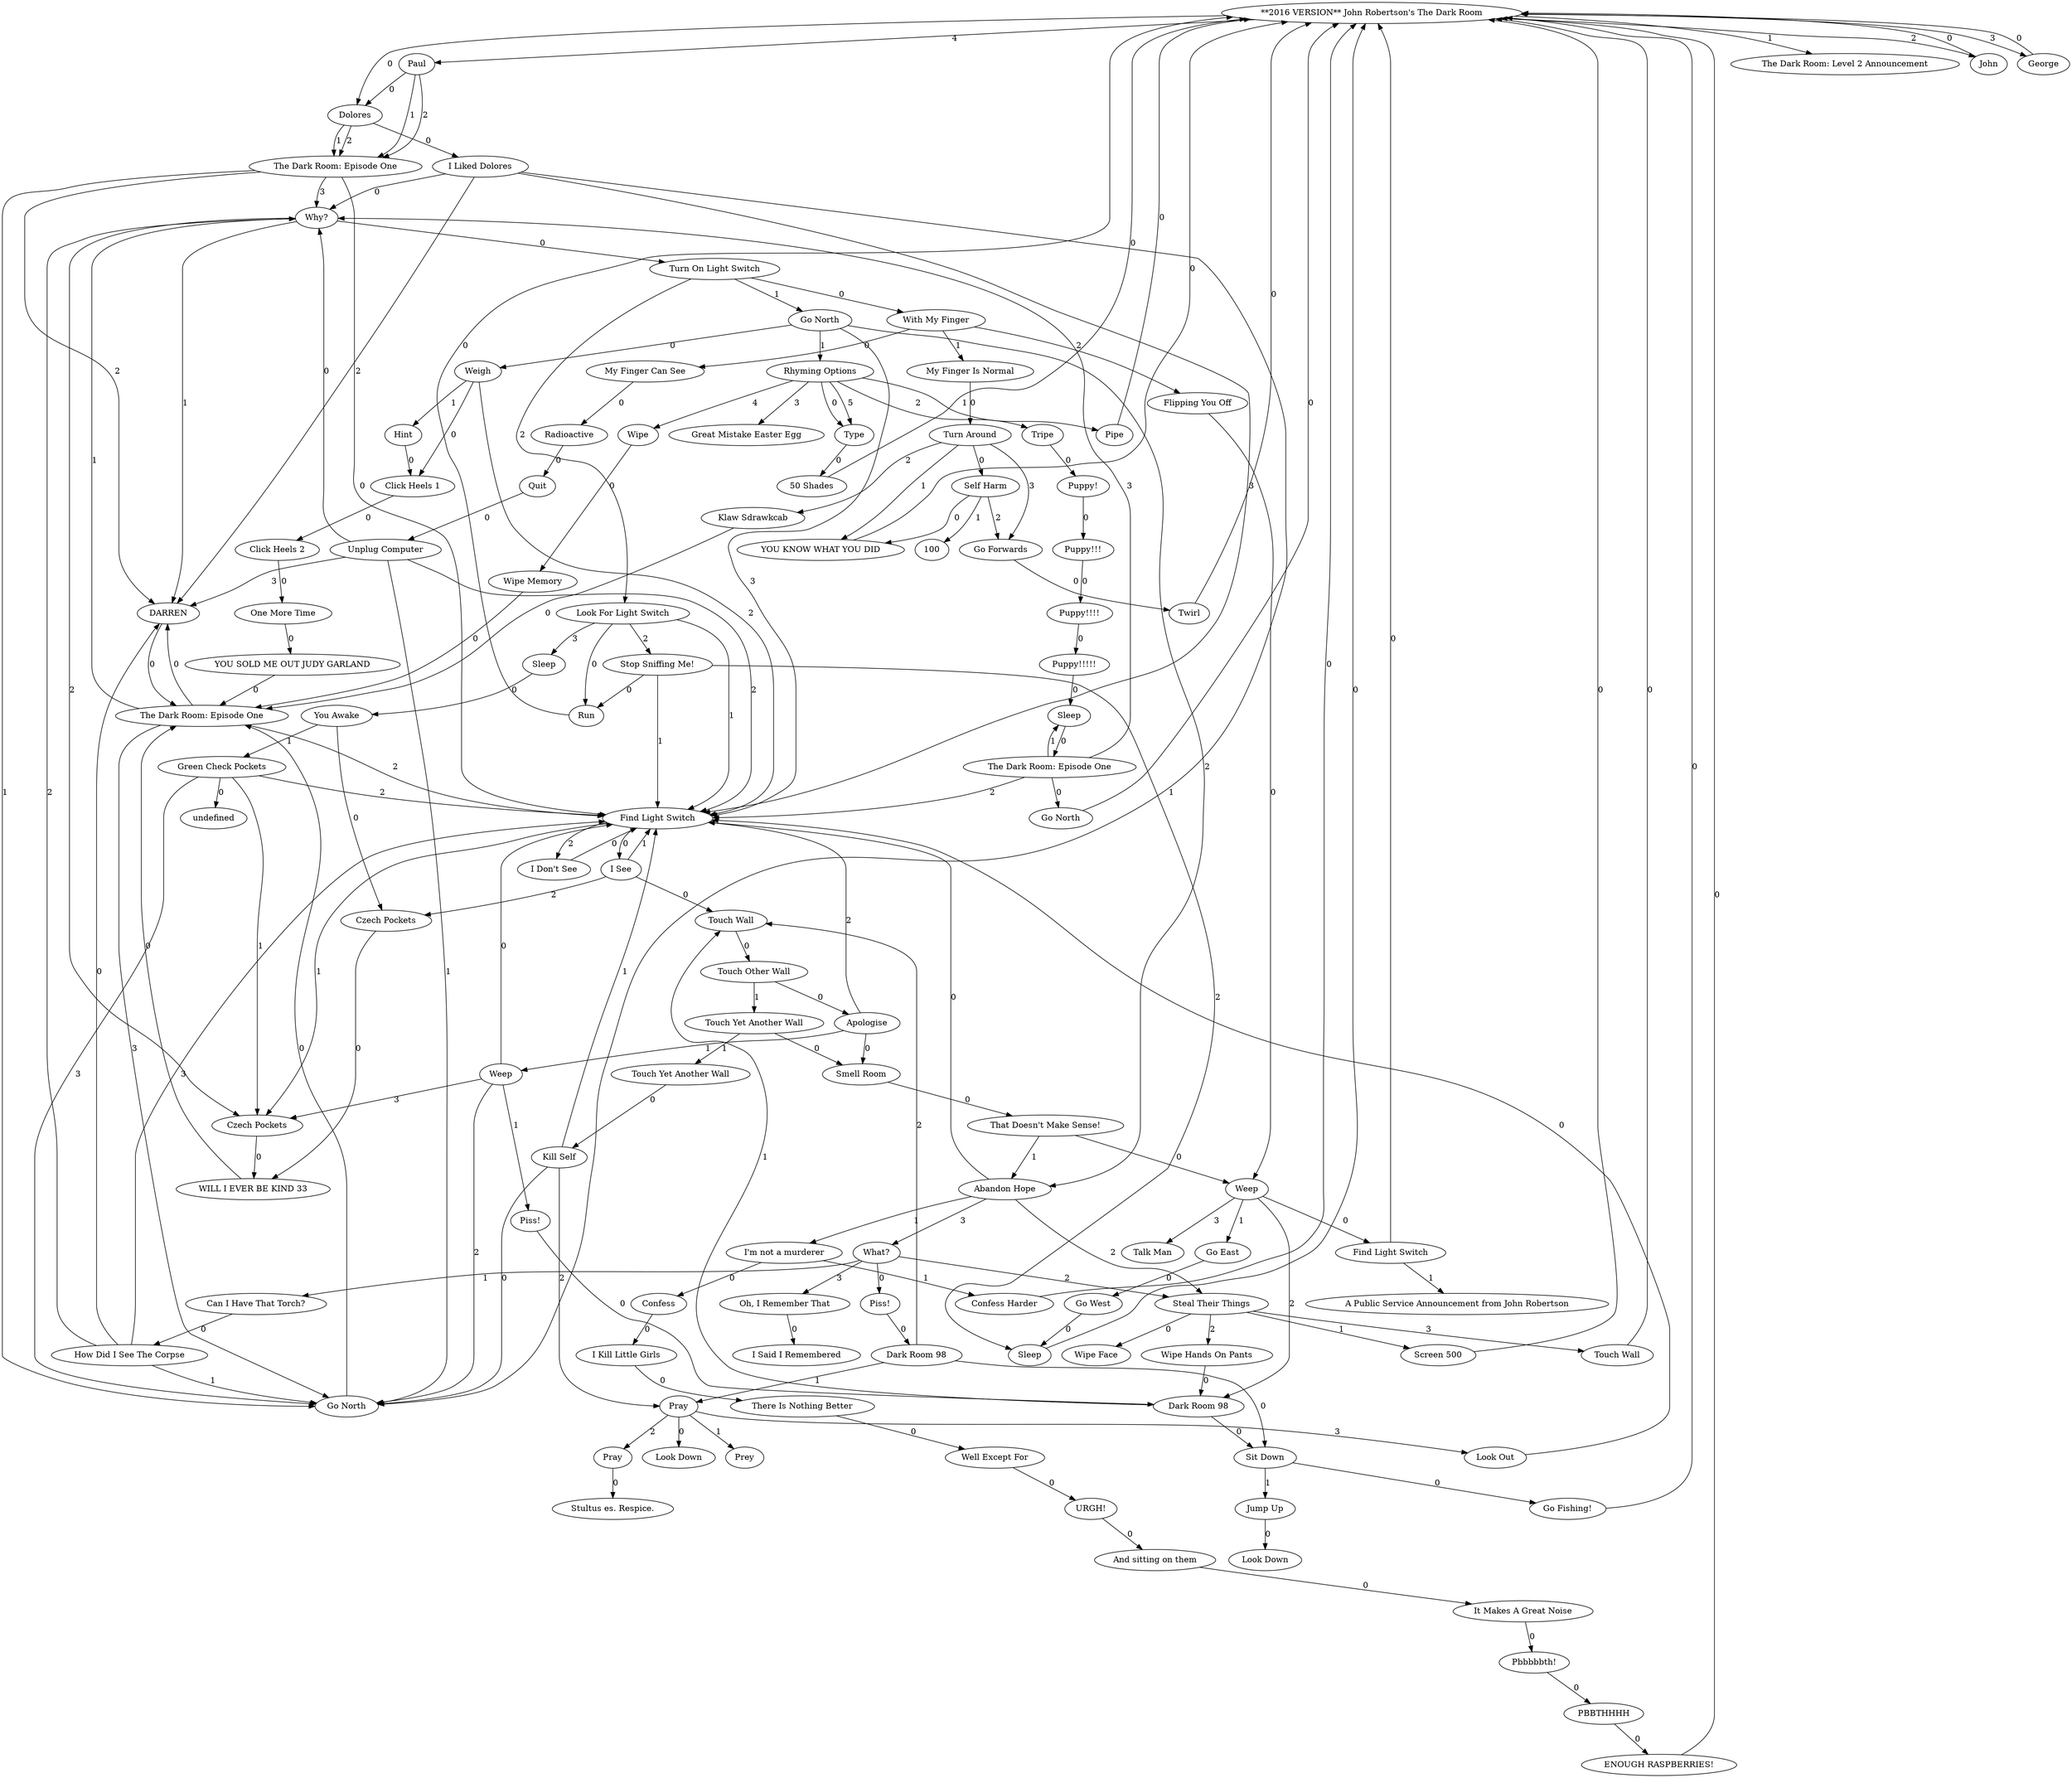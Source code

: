 digraph {
"Jm-Kmw8pKXw" [label="**2016 VERSION** John Robertson's The Dark Room"]
"Jm-Kmw8pKXw" -> "xCXuolU9ZWg" [label="0"]
"Jm-Kmw8pKXw" -> "kn5soABF9pM" [label="1"]
"Jm-Kmw8pKXw" -> "KVEbxO886I0" [label="2"]
"Jm-Kmw8pKXw" -> "-syC03GL5ZI" [label="3"]
"Jm-Kmw8pKXw" -> "it4ZcjADtkQ" [label="4"]
"kn5soABF9pM" [label="The Dark Room: Level 2 Announcement"]
"xCXuolU9ZWg" [label="Dolores"]
"xCXuolU9ZWg" -> "9WX_8jwXrmM" [label="0"]
"xCXuolU9ZWg" -> "KWluDIzMZzk" [label="1"]
"xCXuolU9ZWg" -> "KWluDIzMZzk" [label="2"]
"KVEbxO886I0" [label="John"]
"KVEbxO886I0" -> "Jm-Kmw8pKXw" [label="0"]
"it4ZcjADtkQ" [label="Paul"]
"it4ZcjADtkQ" -> "xCXuolU9ZWg" [label="0"]
"it4ZcjADtkQ" -> "KWluDIzMZzk" [label="1"]
"it4ZcjADtkQ" -> "KWluDIzMZzk" [label="2"]
"-syC03GL5ZI" [label="George"]
"-syC03GL5ZI" -> "Jm-Kmw8pKXw" [label="0"]
"9WX_8jwXrmM" [label="I Liked Dolores"]
"9WX_8jwXrmM" -> "qFB0TzD384c" [label="0"]
"9WX_8jwXrmM" -> "iosk15W8O0Y" [label="1"]
"9WX_8jwXrmM" -> "deWHYi6LS0M" [label="2"]
"9WX_8jwXrmM" -> "Ov7PhX72mlk" [label="3"]
"KWluDIzMZzk" [label="The Dark Room: Episode One"]
"KWluDIzMZzk" -> "Ov7PhX72mlk" [label="0"]
"KWluDIzMZzk" -> "iosk15W8O0Y" [label="1"]
"KWluDIzMZzk" -> "deWHYi6LS0M" [label="2"]
"KWluDIzMZzk" -> "qFB0TzD384c" [label="3"]
"qFB0TzD384c" [label="Why?"]
"qFB0TzD384c" -> "1agH6-HyCHU" [label="0"]
"qFB0TzD384c" -> "deWHYi6LS0M" [label="1"]
"qFB0TzD384c" -> "mEuzch31oqo" [label="2"]
"deWHYi6LS0M" [label="DARREN"]
"deWHYi6LS0M" -> "c0Q1ZZodjE8" [label="0"]
"iosk15W8O0Y" [label="Go North"]
"iosk15W8O0Y" -> "c0Q1ZZodjE8" [label="0"]
"Ov7PhX72mlk" [label="Find Light Switch"]
"Ov7PhX72mlk" -> "LRPTA0vIk9s" [label="0"]
"Ov7PhX72mlk" -> "mEuzch31oqo" [label="1"]
"Ov7PhX72mlk" -> "IgJAEEc_ZCs" [label="2"]
"mEuzch31oqo" [label="Czech Pockets"]
"mEuzch31oqo" -> "TauZx61BdHc" [label="0"]
"1agH6-HyCHU" [label="Turn On Light Switch"]
"1agH6-HyCHU" -> "3lY6ovYNPVY" [label="0"]
"1agH6-HyCHU" -> "lvVVQ5IQ2pg" [label="1"]
"1agH6-HyCHU" -> "zu5VZdV8CFo" [label="2"]
"c0Q1ZZodjE8" [label="The Dark Room: Episode One"]
"c0Q1ZZodjE8" -> "deWHYi6LS0M" [label="0"]
"c0Q1ZZodjE8" -> "qFB0TzD384c" [label="1"]
"c0Q1ZZodjE8" -> "Ov7PhX72mlk" [label="2"]
"c0Q1ZZodjE8" -> "iosk15W8O0Y" [label="3"]
"IgJAEEc_ZCs" [label="I Don't See"]
"IgJAEEc_ZCs" -> "Ov7PhX72mlk" [label="0"]
"LRPTA0vIk9s" [label="I See"]
"LRPTA0vIk9s" -> "tfemjZC6wX4" [label="0"]
"LRPTA0vIk9s" -> "Ov7PhX72mlk" [label="1"]
"LRPTA0vIk9s" -> "-tOr6132GIE" [label="2"]
"3lY6ovYNPVY" [label="With My Finger"]
"3lY6ovYNPVY" -> "9zPo5fbZ8-s" [label="0"]
"3lY6ovYNPVY" -> "pQgIaMTxBEc" [label="1"]
"3lY6ovYNPVY" -> "Kz3ldpH9GOE" [label="2"]
"lvVVQ5IQ2pg" [label="Go North"]
"lvVVQ5IQ2pg" -> "4PkLbNk0qKc" [label="0"]
"lvVVQ5IQ2pg" -> "SHvUOjxuYr8" [label="1"]
"lvVVQ5IQ2pg" -> "LFHc2HG5wRM" [label="2"]
"lvVVQ5IQ2pg" -> "Ov7PhX72mlk" [label="3"]
"TauZx61BdHc" [label="WILL I EVER BE KIND 33"]
"TauZx61BdHc" -> "c0Q1ZZodjE8" [label="0"]
"zu5VZdV8CFo" [label="Look For Light Switch"]
"zu5VZdV8CFo" -> "H0WdJ2wLfrE" [label="0"]
"zu5VZdV8CFo" -> "Ov7PhX72mlk" [label="1"]
"zu5VZdV8CFo" -> "IhI6c0zY9hQ" [label="2"]
"zu5VZdV8CFo" -> "LYgmpy7_UTg" [label="3"]
"tfemjZC6wX4" [label="Touch Wall"]
"tfemjZC6wX4" -> "AaHGIQT9Pfw" [label="0"]
"-tOr6132GIE" [label="Czech Pockets"]
"-tOr6132GIE" -> "TauZx61BdHc" [label="0"]
"9zPo5fbZ8-s" [label="My Finger Can See"]
"9zPo5fbZ8-s" -> "3taDc-UG4xc" [label="0"]
"Kz3ldpH9GOE" [label="Flipping You Off"]
"Kz3ldpH9GOE" -> "_or32nIfnUY" [label="0"]
"pQgIaMTxBEc" [label="My Finger Is Normal"]
"pQgIaMTxBEc" -> "yXjo8XKFPI4" [label="0"]
"4PkLbNk0qKc" [label="Weigh"]
"4PkLbNk0qKc" -> "LTcYkpmKyJw" [label="0"]
"4PkLbNk0qKc" -> "-nWKQBVgSaI" [label="1"]
"4PkLbNk0qKc" -> "Ov7PhX72mlk" [label="2"]
"LFHc2HG5wRM" [label="Abandon Hope"]
"LFHc2HG5wRM" -> "Ov7PhX72mlk" [label="0"]
"LFHc2HG5wRM" -> "3dukscC6W7c" [label="1"]
"LFHc2HG5wRM" -> "FQhBelXRQZs" [label="2"]
"LFHc2HG5wRM" -> "e_1wJEBP7bk" [label="3"]
"SHvUOjxuYr8" [label="Rhyming Options"]
"SHvUOjxuYr8" -> "bOwaATagG9o" [label="0"]
"SHvUOjxuYr8" -> "MwaMLj5E2RQ" [label="1"]
"SHvUOjxuYr8" -> "t3daKbYu5oI" [label="2"]
"SHvUOjxuYr8" -> "rRxS6a_4H5E" [label="3"]
"SHvUOjxuYr8" -> "I6Aa-DDN0es" [label="4"]
"SHvUOjxuYr8" -> "bOwaATagG9o" [label="5"]
"LYgmpy7_UTg" [label="Sleep"]
"LYgmpy7_UTg" -> "d-xSDclmr6g" [label="0"]
"H0WdJ2wLfrE" [label="Run"]
"H0WdJ2wLfrE" -> "Jm-Kmw8pKXw" [label="0"]
"AaHGIQT9Pfw" [label="Touch Other Wall"]
"AaHGIQT9Pfw" -> "f9fhfOxr5KM" [label="0"]
"AaHGIQT9Pfw" -> "IAu716F3s0M" [label="1"]
"IhI6c0zY9hQ" [label="Stop Sniffing Me!"]
"IhI6c0zY9hQ" -> "H0WdJ2wLfrE" [label="0"]
"IhI6c0zY9hQ" -> "Ov7PhX72mlk" [label="1"]
"IhI6c0zY9hQ" -> "g5RunZcjTqI" [label="2"]
"3taDc-UG4xc" [label="Radioactive"]
"3taDc-UG4xc" -> "A07zao0oaMU" [label="0"]
"_or32nIfnUY" [label="Weep"]
"_or32nIfnUY" -> "6iVSsXS9eA8" [label="0"]
"_or32nIfnUY" -> "BJEZjyfmQuE" [label="1"]
"_or32nIfnUY" -> "y2muvhMpvM4" [label="2"]
"_or32nIfnUY" -> "KvRQBqLkJ6c" [label="3"]
"yXjo8XKFPI4" [label="Turn Around"]
"yXjo8XKFPI4" -> "VU4-MRREMVQ" [label="0"]
"yXjo8XKFPI4" -> "RnY7H3ZlpX8" [label="1"]
"yXjo8XKFPI4" -> "1H6VqbZLqEE" [label="2"]
"yXjo8XKFPI4" -> "bvi8t_MQX8k" [label="3"]
"LTcYkpmKyJw" [label="Click Heels 1"]
"LTcYkpmKyJw" -> "t_BfvH8Gh28" [label="0"]
"-nWKQBVgSaI" [label="Hint"]
"-nWKQBVgSaI" -> "LTcYkpmKyJw" [label="0"]
"3dukscC6W7c" [label="I'm not a murderer"]
"3dukscC6W7c" -> "r5xJOcWDSZo" [label="0"]
"3dukscC6W7c" -> "iMw8-dFnIeA" [label="1"]
"d-xSDclmr6g" [label="You Awake"]
"d-xSDclmr6g" -> "-tOr6132GIE" [label="0"]
"d-xSDclmr6g" -> "Om66o2EhPyM" [label="1"]
"e_1wJEBP7bk" [label="What?"]
"e_1wJEBP7bk" -> "b0pmLjJu9Ds" [label="0"]
"e_1wJEBP7bk" -> "_fSjXarwGxY" [label="1"]
"e_1wJEBP7bk" -> "FQhBelXRQZs" [label="2"]
"e_1wJEBP7bk" -> "Ruw4DzXDD2A" [label="3"]
"I6Aa-DDN0es" [label="Wipe"]
"I6Aa-DDN0es" -> "ivEHF3LbSHQ" [label="0"]
"f9fhfOxr5KM" [label="Apologise"]
"f9fhfOxr5KM" -> "TTPi6eeV7GY" [label="0"]
"f9fhfOxr5KM" -> "kOkPQFVD4Rs" [label="1"]
"f9fhfOxr5KM" -> "Ov7PhX72mlk" [label="2"]
"FQhBelXRQZs" [label="Steal Their Things"]
"FQhBelXRQZs" -> "E-_4bDFM-QE" [label="0"]
"FQhBelXRQZs" -> "3ccBvSNSbQE" [label="1"]
"FQhBelXRQZs" -> "HrtNL2FmTgU" [label="2"]
"FQhBelXRQZs" -> "A7tyfz2hHK4" [label="3"]
"t3daKbYu5oI" [label="Tripe"]
"t3daKbYu5oI" -> "LiDKCctSrrs" [label="0"]
"IAu716F3s0M" [label="Touch Yet Another Wall"]
"IAu716F3s0M" -> "TTPi6eeV7GY" [label="0"]
"IAu716F3s0M" -> "NC_LE2O6S9E" [label="1"]
"g5RunZcjTqI" [label="Sleep"]
"g5RunZcjTqI" -> "Jm-Kmw8pKXw" [label="0"]
"A07zao0oaMU" [label="Quit"]
"A07zao0oaMU" -> "jiXVk2v9NCM" [label="0"]
"6iVSsXS9eA8" [label="Find Light Switch"]
"6iVSsXS9eA8" -> "Jm-Kmw8pKXw" [label="0"]
"6iVSsXS9eA8" -> "UMnrOgXwfPo" [label="1"]
"KvRQBqLkJ6c" [label="Talk Man"]
"BJEZjyfmQuE" [label="Go East"]
"BJEZjyfmQuE" -> "wWIVADfGULM" [label="0"]
"y2muvhMpvM4" [label="Dark Room 98"]
"y2muvhMpvM4" -> "3tCEYthH46s" [label="0"]
"y2muvhMpvM4" -> "tfemjZC6wX4" [label="1"]
"1H6VqbZLqEE" [label="Klaw Sdrawkcab"]
"1H6VqbZLqEE" -> "c0Q1ZZodjE8" [label="0"]
"bvi8t_MQX8k" [label="Go Forwards"]
"bvi8t_MQX8k" -> "tn-TbdOjk-o" [label="0"]
"t_BfvH8Gh28" [label="Click Heels 2"]
"t_BfvH8Gh28" -> "bmk4jsIIgLQ" [label="0"]
"Ruw4DzXDD2A" [label="Oh, I Remember That"]
"Ruw4DzXDD2A" -> "OBGU1Mi3OoM" [label="0"]
"kOkPQFVD4Rs" [label="Weep"]
"kOkPQFVD4Rs" -> "Ov7PhX72mlk" [label="0"]
"kOkPQFVD4Rs" -> "iGL9b1lraro" [label="1"]
"kOkPQFVD4Rs" -> "iosk15W8O0Y" [label="2"]
"kOkPQFVD4Rs" -> "mEuzch31oqo" [label="3"]
"TTPi6eeV7GY" [label="Smell Room"]
"TTPi6eeV7GY" -> "aCl_2CAQF3I" [label="0"]
"3ccBvSNSbQE" [label="Screen 500"]
"3ccBvSNSbQE" -> "Jm-Kmw8pKXw" [label="0"]
"UMnrOgXwfPo" [label="A Public Service Announcement from John Robertson"]
"jiXVk2v9NCM" [label="Unplug Computer"]
"jiXVk2v9NCM" -> "qFB0TzD384c" [label="0"]
"jiXVk2v9NCM" -> "iosk15W8O0Y" [label="1"]
"jiXVk2v9NCM" -> "Ov7PhX72mlk" [label="2"]
"jiXVk2v9NCM" -> "deWHYi6LS0M" [label="3"]
"3tCEYthH46s" [label="Sit Down"]
"3tCEYthH46s" -> "suc0tIIMMHE" [label="0"]
"3tCEYthH46s" -> "yx2EStykzg4" [label="1"]
"wWIVADfGULM" [label="Go West"]
"wWIVADfGULM" -> "g5RunZcjTqI" [label="0"]
"tn-TbdOjk-o" [label="Twirl"]
"tn-TbdOjk-o" -> "Jm-Kmw8pKXw" [label="0"]
"RnY7H3ZlpX8" [label="YOU KNOW WHAT YOU DID"]
"RnY7H3ZlpX8" -> "Jm-Kmw8pKXw" [label="0"]
"bmk4jsIIgLQ" [label="One More Time"]
"bmk4jsIIgLQ" -> "hIlpWi7bq2Y" [label="0"]
"VU4-MRREMVQ" [label="Self Harm"]
"VU4-MRREMVQ" -> "RnY7H3ZlpX8" [label="0"]
"VU4-MRREMVQ" -> "m6Olf8OWB7M" [label="1"]
"VU4-MRREMVQ" -> "bvi8t_MQX8k" [label="2"]
"OBGU1Mi3OoM" [label="I Said I Remembered"]
"bOwaATagG9o" [label="Type"]
"bOwaATagG9o" -> "LiuFpJYYrL8" [label="0"]
"aCl_2CAQF3I" [label="That Doesn't Make Sense!"]
"aCl_2CAQF3I" -> "_or32nIfnUY" [label="0"]
"aCl_2CAQF3I" -> "LFHc2HG5wRM" [label="1"]
"MwaMLj5E2RQ" [label="Pipe"]
"MwaMLj5E2RQ" -> "Jm-Kmw8pKXw" [label="0"]
"NC_LE2O6S9E" [label="Touch Yet Another Wall"]
"NC_LE2O6S9E" -> "0ElDGcbrgss" [label="0"]
"ivEHF3LbSHQ" [label="Wipe Memory"]
"ivEHF3LbSHQ" -> "c0Q1ZZodjE8" [label="0"]
"LiDKCctSrrs" [label="Puppy!"]
"LiDKCctSrrs" -> "VdA3WdQrrkI" [label="0"]
"yx2EStykzg4" [label="Jump Up"]
"yx2EStykzg4" -> "WFrovJMZXWo" [label="0"]
"suc0tIIMMHE" [label="Go Fishing!"]
"suc0tIIMMHE" -> "Jm-Kmw8pKXw" [label="0"]
"hIlpWi7bq2Y" [label="YOU SOLD ME OUT JUDY GARLAND"]
"hIlpWi7bq2Y" -> "c0Q1ZZodjE8" [label="0"]
"m6Olf8OWB7M" [label="100"]
"LiuFpJYYrL8" [label="50 Shades"]
"LiuFpJYYrL8" -> "Jm-Kmw8pKXw" [label="0"]
"iGL9b1lraro" [label="Piss!"]
"iGL9b1lraro" -> "y2muvhMpvM4" [label="0"]
"VdA3WdQrrkI" [label="Puppy!!!"]
"VdA3WdQrrkI" -> "tzw6hUVVMNM" [label="0"]
"0ElDGcbrgss" [label="Kill Self"]
"0ElDGcbrgss" -> "iosk15W8O0Y" [label="0"]
"0ElDGcbrgss" -> "Ov7PhX72mlk" [label="1"]
"0ElDGcbrgss" -> "jOnsuN79sog" [label="2"]
"WFrovJMZXWo" [label="Look Down"]
"r5xJOcWDSZo" [label="Confess"]
"r5xJOcWDSZo" -> "VTKrv9Xd67w" [label="0"]
"_fSjXarwGxY" [label="Can I Have That Torch?"]
"_fSjXarwGxY" -> "0kCcLU_eHWE" [label="0"]
"E-_4bDFM-QE" [label="Wipe Face"]
"HrtNL2FmTgU" [label="Wipe Hands On Pants"]
"HrtNL2FmTgU" -> "y2muvhMpvM4" [label="0"]
"b0pmLjJu9Ds" [label="Piss!"]
"b0pmLjJu9Ds" -> "zUc9ZnBcXZs" [label="0"]
"Om66o2EhPyM" [label="Green Check Pockets"]
"Om66o2EhPyM" -> "0VP7xTQf_qI" [label="0"]
"Om66o2EhPyM" -> "mEuzch31oqo" [label="1"]
"Om66o2EhPyM" -> "Ov7PhX72mlk" [label="2"]
"Om66o2EhPyM" -> "iosk15W8O0Y" [label="3"]
"iMw8-dFnIeA" [label="Confess Harder"]
"iMw8-dFnIeA" -> "Jm-Kmw8pKXw" [label="0"]
"A7tyfz2hHK4" [label="Touch Wall"]
"A7tyfz2hHK4" -> "Jm-Kmw8pKXw" [label="0"]
"tzw6hUVVMNM" [label="Puppy!!!!"]
"tzw6hUVVMNM" -> "lnBkW0SEnYw" [label="0"]
"jOnsuN79sog" [label="Pray"]
"jOnsuN79sog" -> "60Fg-xW-rC0" [label="0"]
"jOnsuN79sog" -> "YrTRRJ759A4" [label="1"]
"jOnsuN79sog" -> "6wUYrohkD14" [label="2"]
"jOnsuN79sog" -> "hIn8HF5GpV8" [label="3"]
"VTKrv9Xd67w" [label="I Kill Little Girls"]
"VTKrv9Xd67w" -> "YfjY6tecQE8" [label="0"]
"0kCcLU_eHWE" [label="How Did I See The Corpse"]
"0kCcLU_eHWE" -> "deWHYi6LS0M" [label="0"]
"0kCcLU_eHWE" -> "iosk15W8O0Y" [label="1"]
"0kCcLU_eHWE" -> "qFB0TzD384c" [label="2"]
"0kCcLU_eHWE" -> "Ov7PhX72mlk" [label="3"]
"0VP7xTQf_qI" [label="undefined"]
"zUc9ZnBcXZs" [label="Dark Room 98"]
"zUc9ZnBcXZs" -> "3tCEYthH46s" [label="0"]
"zUc9ZnBcXZs" -> "jOnsuN79sog" [label="1"]
"zUc9ZnBcXZs" -> "tfemjZC6wX4" [label="2"]
"rRxS6a_4H5E" [label="Great Mistake Easter Egg"]
"lnBkW0SEnYw" [label="Puppy!!!!!"]
"lnBkW0SEnYw" -> "bQgjeUVHBgY" [label="0"]
"60Fg-xW-rC0" [label="Look Down"]
"6wUYrohkD14" [label="Pray"]
"6wUYrohkD14" -> "3v8ndU-WFHk" [label="0"]
"YrTRRJ759A4" [label="Prey"]
"hIn8HF5GpV8" [label="Look Out"]
"hIn8HF5GpV8" -> "Ov7PhX72mlk" [label="0"]
"YfjY6tecQE8" [label="There Is Nothing Better"]
"YfjY6tecQE8" -> "y6rKXfbHf7g" [label="0"]
"bQgjeUVHBgY" [label="Sleep"]
"bQgjeUVHBgY" -> "h97BMAYs074" [label="0"]
"3v8ndU-WFHk" [label="Stultus es. Respice."]
"y6rKXfbHf7g" [label="Well Except For"]
"y6rKXfbHf7g" -> "l-7LT80CpfA" [label="0"]
"h97BMAYs074" [label="The Dark Room: Episode One"]
"h97BMAYs074" -> "kaLnQws58w8" [label="0"]
"h97BMAYs074" -> "bQgjeUVHBgY" [label="1"]
"h97BMAYs074" -> "Ov7PhX72mlk" [label="2"]
"h97BMAYs074" -> "qFB0TzD384c" [label="3"]
"l-7LT80CpfA" [label="URGH!"]
"l-7LT80CpfA" -> "edlvsNb8Xag" [label="0"]
"kaLnQws58w8" [label="Go North"]
"kaLnQws58w8" -> "Jm-Kmw8pKXw" [label="0"]
"edlvsNb8Xag" [label="And sitting on them"]
"edlvsNb8Xag" -> "BpVovWs8k3A" [label="0"]
"BpVovWs8k3A" [label="It Makes A Great Noise"]
"BpVovWs8k3A" -> "YZmKWdroPVk" [label="0"]
"YZmKWdroPVk" [label="Pbbbbbth!"]
"YZmKWdroPVk" -> "RYgSjjcrj5Q" [label="0"]
"RYgSjjcrj5Q" [label="PBBTHHHH"]
"RYgSjjcrj5Q" -> "yfPneuSwT50" [label="0"]
"yfPneuSwT50" [label="ENOUGH RASPBERRIES!"]
"yfPneuSwT50" -> "Jm-Kmw8pKXw" [label="0"]
}
